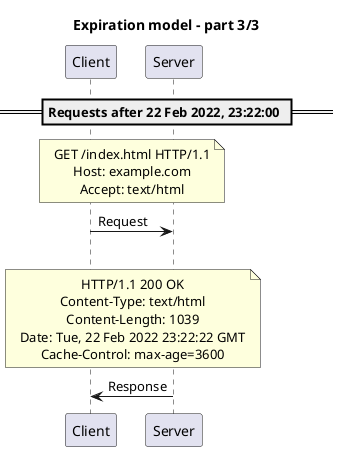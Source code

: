 @startuml expiration-model-part-3
skinparam boxPadding 100
skinparam maxMessageSize 150
skinparam noteTextAlignment center
skinparam sequenceMessageAlign direction
skinparam wrapWidth 250

title "Expiration model - part 3/3"

participant "Client" as client
participant "Server" as server

== Requests after 22 Feb 2022, 23:22:00 ==

note over client, server
GET /index.html HTTP/1.1
Host: example.com
Accept: text/html
end note
client -> server: Request

|||

note over client, server
HTTP/1.1 200 OK
Content-Type: text/html
Content-Length: 1039
Date: Tue, 22 Feb 2022 23:22:22 GMT
Cache-Control: max-age=3600
end note
server -> client: Response

@enduml
